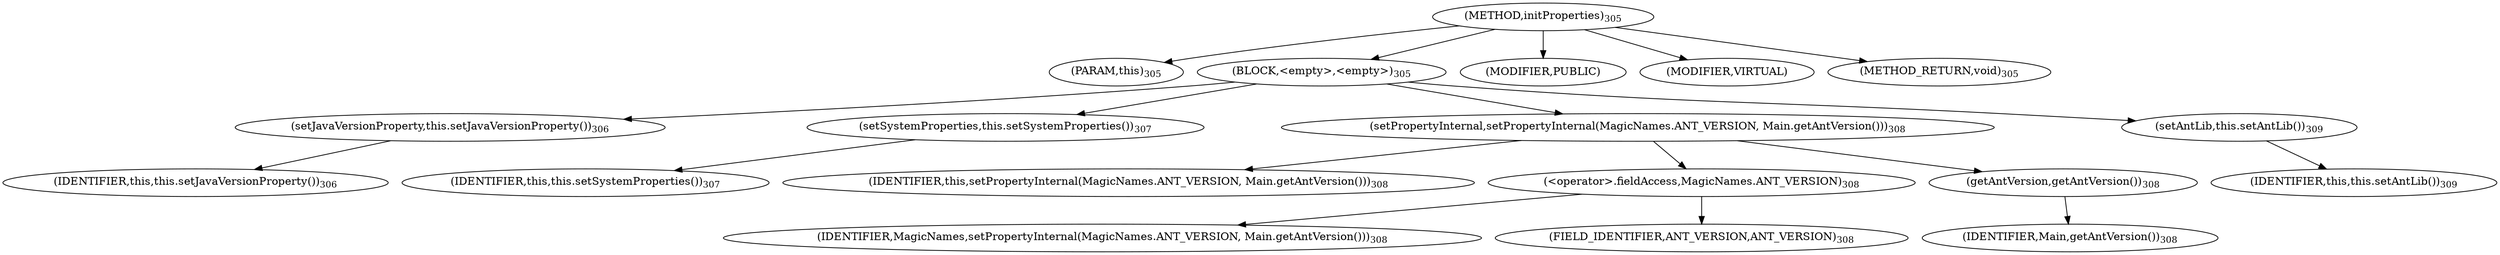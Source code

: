 digraph "initProperties" {  
"741" [label = <(METHOD,initProperties)<SUB>305</SUB>> ]
"19" [label = <(PARAM,this)<SUB>305</SUB>> ]
"742" [label = <(BLOCK,&lt;empty&gt;,&lt;empty&gt;)<SUB>305</SUB>> ]
"743" [label = <(setJavaVersionProperty,this.setJavaVersionProperty())<SUB>306</SUB>> ]
"18" [label = <(IDENTIFIER,this,this.setJavaVersionProperty())<SUB>306</SUB>> ]
"744" [label = <(setSystemProperties,this.setSystemProperties())<SUB>307</SUB>> ]
"20" [label = <(IDENTIFIER,this,this.setSystemProperties())<SUB>307</SUB>> ]
"745" [label = <(setPropertyInternal,setPropertyInternal(MagicNames.ANT_VERSION, Main.getAntVersion()))<SUB>308</SUB>> ]
"21" [label = <(IDENTIFIER,this,setPropertyInternal(MagicNames.ANT_VERSION, Main.getAntVersion()))<SUB>308</SUB>> ]
"746" [label = <(&lt;operator&gt;.fieldAccess,MagicNames.ANT_VERSION)<SUB>308</SUB>> ]
"747" [label = <(IDENTIFIER,MagicNames,setPropertyInternal(MagicNames.ANT_VERSION, Main.getAntVersion()))<SUB>308</SUB>> ]
"748" [label = <(FIELD_IDENTIFIER,ANT_VERSION,ANT_VERSION)<SUB>308</SUB>> ]
"749" [label = <(getAntVersion,getAntVersion())<SUB>308</SUB>> ]
"750" [label = <(IDENTIFIER,Main,getAntVersion())<SUB>308</SUB>> ]
"751" [label = <(setAntLib,this.setAntLib())<SUB>309</SUB>> ]
"22" [label = <(IDENTIFIER,this,this.setAntLib())<SUB>309</SUB>> ]
"752" [label = <(MODIFIER,PUBLIC)> ]
"753" [label = <(MODIFIER,VIRTUAL)> ]
"754" [label = <(METHOD_RETURN,void)<SUB>305</SUB>> ]
  "741" -> "19" 
  "741" -> "742" 
  "741" -> "752" 
  "741" -> "753" 
  "741" -> "754" 
  "742" -> "743" 
  "742" -> "744" 
  "742" -> "745" 
  "742" -> "751" 
  "743" -> "18" 
  "744" -> "20" 
  "745" -> "21" 
  "745" -> "746" 
  "745" -> "749" 
  "746" -> "747" 
  "746" -> "748" 
  "749" -> "750" 
  "751" -> "22" 
}
